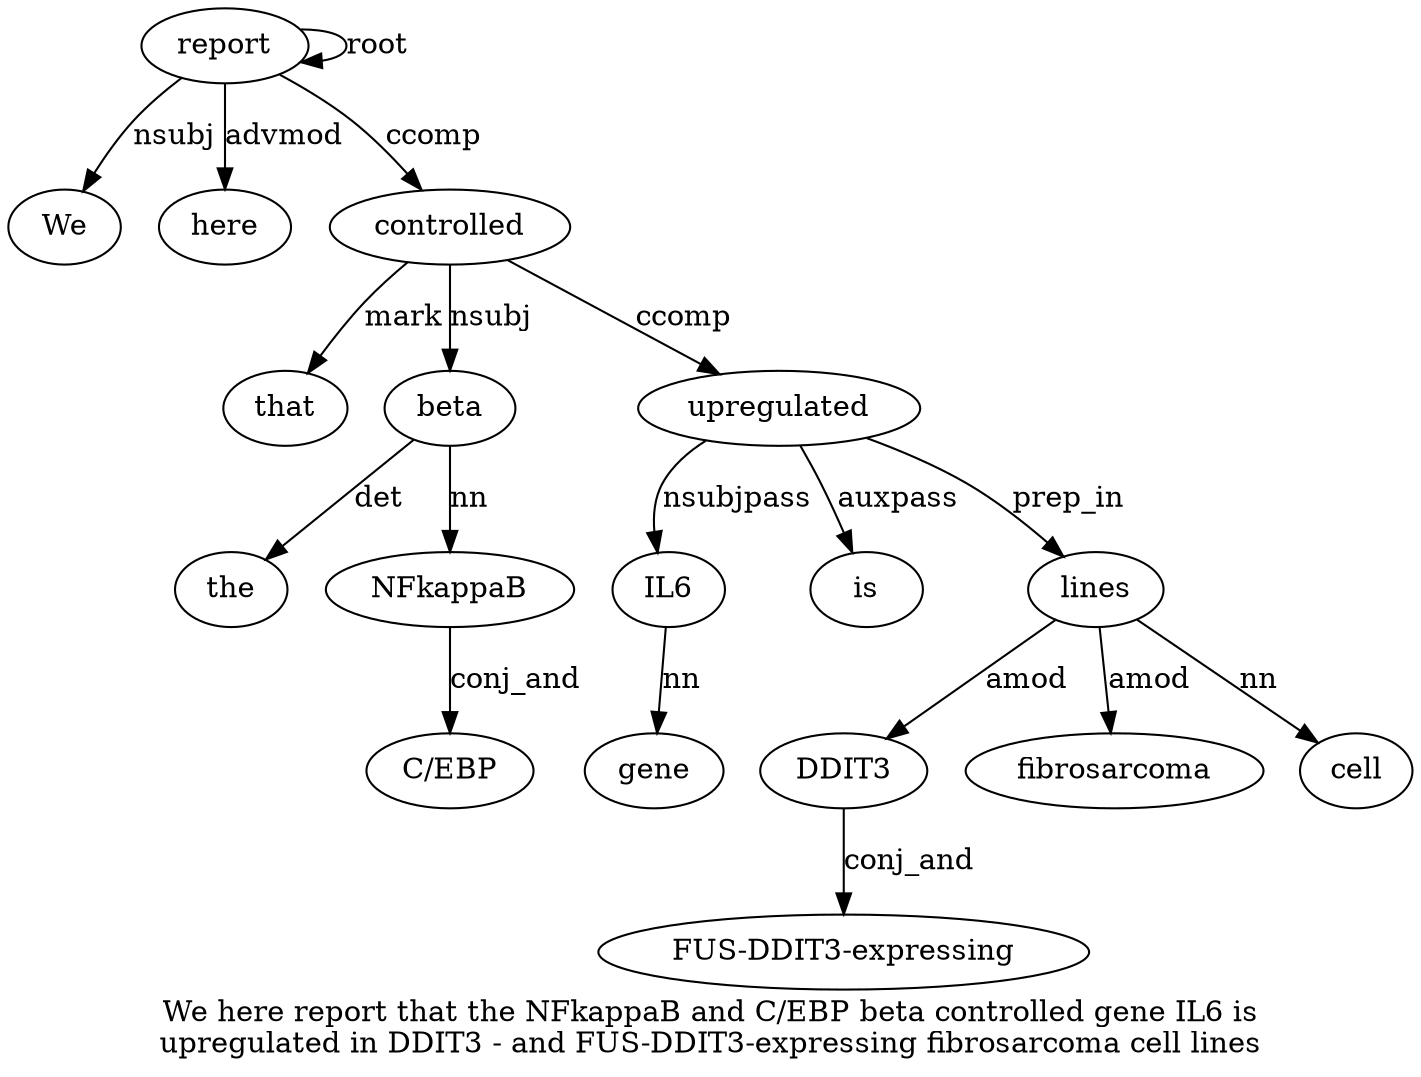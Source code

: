 digraph "We here report that the NFkappaB and C/EBP beta controlled gene IL6 is upregulated in DDIT3 - and FUS-DDIT3-expressing fibrosarcoma cell lines" {
label="We here report that the NFkappaB and C/EBP beta controlled gene IL6 is
upregulated in DDIT3 - and FUS-DDIT3-expressing fibrosarcoma cell lines";
report3 [style=filled, fillcolor=white, label=report];
We1 [style=filled, fillcolor=white, label=We];
report3 -> We1  [label=nsubj];
here2 [style=filled, fillcolor=white, label=here];
report3 -> here2  [label=advmod];
report3 -> report3  [label=root];
controlled10 [style=filled, fillcolor=white, label=controlled];
that4 [style=filled, fillcolor=white, label=that];
controlled10 -> that4  [label=mark];
beta9 [style=filled, fillcolor=white, label=beta];
the5 [style=filled, fillcolor=white, label=the];
beta9 -> the5  [label=det];
NFkappaB6 [style=filled, fillcolor=white, label=NFkappaB];
beta9 -> NFkappaB6  [label=nn];
"C/EBP8" [style=filled, fillcolor=white, label="C/EBP"];
NFkappaB6 -> "C/EBP8"  [label=conj_and];
controlled10 -> beta9  [label=nsubj];
report3 -> controlled10  [label=ccomp];
IL612 [style=filled, fillcolor=white, label=IL6];
gene11 [style=filled, fillcolor=white, label=gene];
IL612 -> gene11  [label=nn];
upregulated14 [style=filled, fillcolor=white, label=upregulated];
upregulated14 -> IL612  [label=nsubjpass];
is13 [style=filled, fillcolor=white, label=is];
upregulated14 -> is13  [label=auxpass];
controlled10 -> upregulated14  [label=ccomp];
lines22 [style=filled, fillcolor=white, label=lines];
DDIT316 [style=filled, fillcolor=white, label=DDIT3];
lines22 -> DDIT316  [label=amod];
"FUS-DDIT3-expressing19" [style=filled, fillcolor=white, label="FUS-DDIT3-expressing"];
DDIT316 -> "FUS-DDIT3-expressing19"  [label=conj_and];
fibrosarcoma20 [style=filled, fillcolor=white, label=fibrosarcoma];
lines22 -> fibrosarcoma20  [label=amod];
cell21 [style=filled, fillcolor=white, label=cell];
lines22 -> cell21  [label=nn];
upregulated14 -> lines22  [label=prep_in];
}
